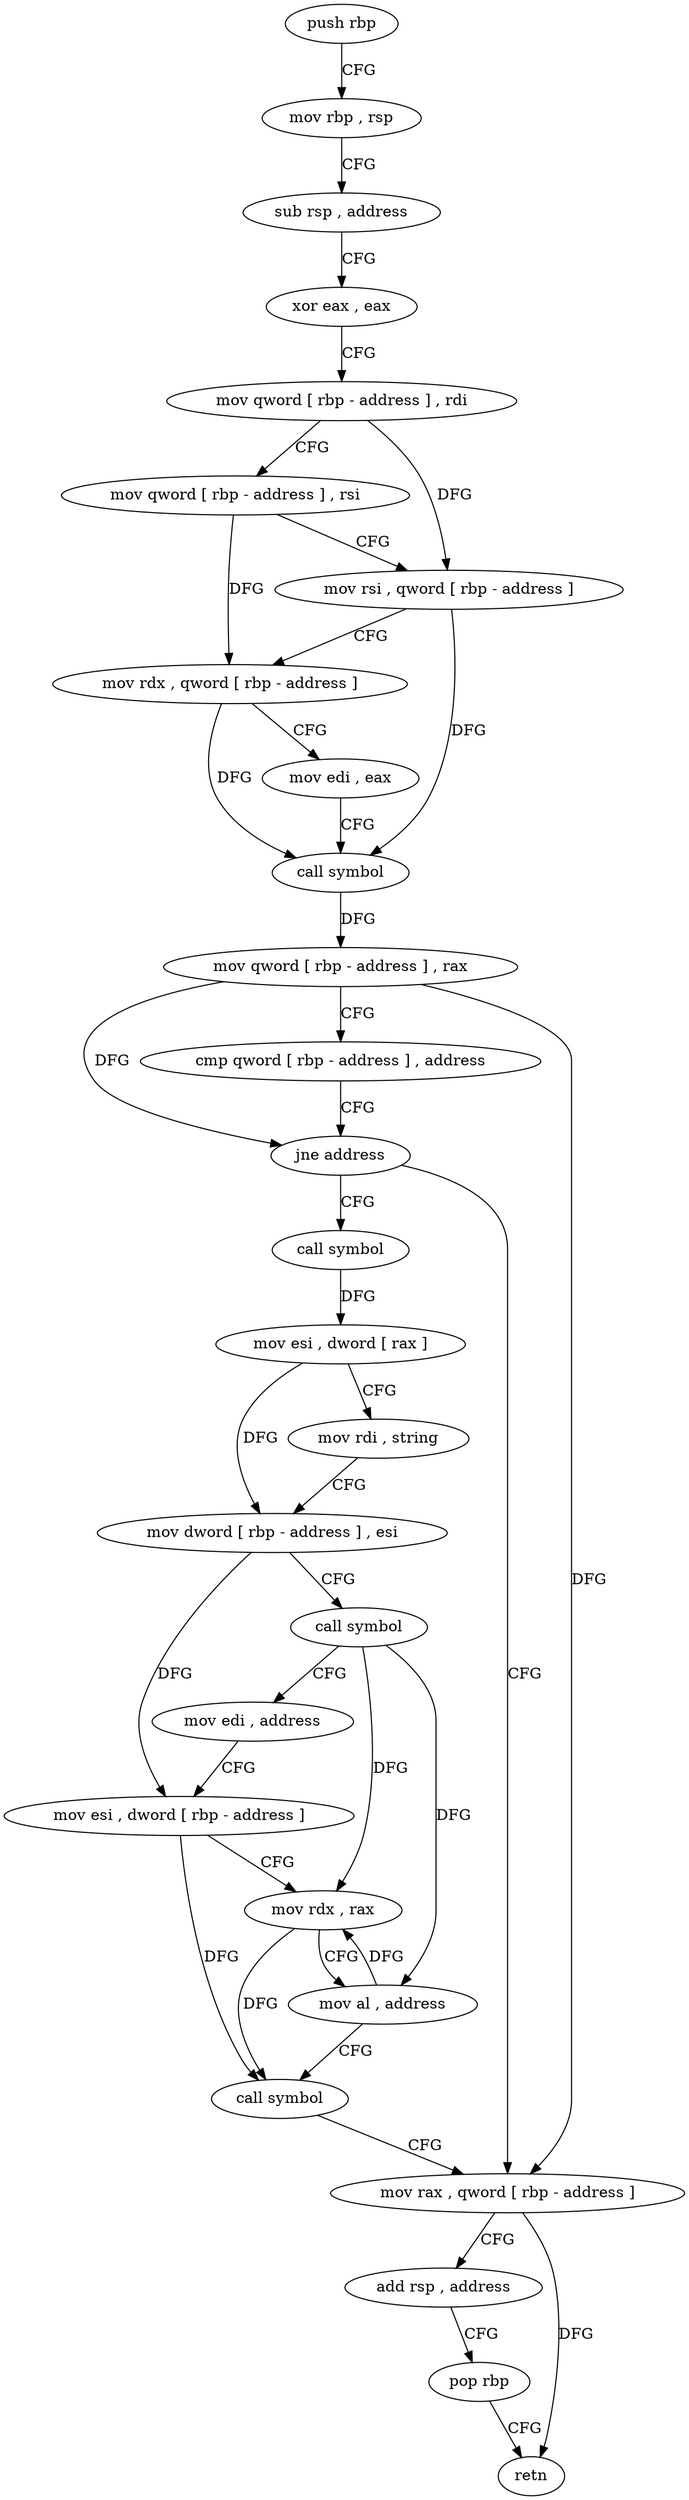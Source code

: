 digraph "func" {
"4205616" [label = "push rbp" ]
"4205617" [label = "mov rbp , rsp" ]
"4205620" [label = "sub rsp , address" ]
"4205624" [label = "xor eax , eax" ]
"4205626" [label = "mov qword [ rbp - address ] , rdi" ]
"4205630" [label = "mov qword [ rbp - address ] , rsi" ]
"4205634" [label = "mov rsi , qword [ rbp - address ]" ]
"4205638" [label = "mov rdx , qword [ rbp - address ]" ]
"4205642" [label = "mov edi , eax" ]
"4205644" [label = "call symbol" ]
"4205649" [label = "mov qword [ rbp - address ] , rax" ]
"4205653" [label = "cmp qword [ rbp - address ] , address" ]
"4205658" [label = "jne address" ]
"4205707" [label = "mov rax , qword [ rbp - address ]" ]
"4205664" [label = "call symbol" ]
"4205711" [label = "add rsp , address" ]
"4205715" [label = "pop rbp" ]
"4205716" [label = "retn" ]
"4205669" [label = "mov esi , dword [ rax ]" ]
"4205671" [label = "mov rdi , string" ]
"4205681" [label = "mov dword [ rbp - address ] , esi" ]
"4205684" [label = "call symbol" ]
"4205689" [label = "mov edi , address" ]
"4205694" [label = "mov esi , dword [ rbp - address ]" ]
"4205697" [label = "mov rdx , rax" ]
"4205700" [label = "mov al , address" ]
"4205702" [label = "call symbol" ]
"4205616" -> "4205617" [ label = "CFG" ]
"4205617" -> "4205620" [ label = "CFG" ]
"4205620" -> "4205624" [ label = "CFG" ]
"4205624" -> "4205626" [ label = "CFG" ]
"4205626" -> "4205630" [ label = "CFG" ]
"4205626" -> "4205634" [ label = "DFG" ]
"4205630" -> "4205634" [ label = "CFG" ]
"4205630" -> "4205638" [ label = "DFG" ]
"4205634" -> "4205638" [ label = "CFG" ]
"4205634" -> "4205644" [ label = "DFG" ]
"4205638" -> "4205642" [ label = "CFG" ]
"4205638" -> "4205644" [ label = "DFG" ]
"4205642" -> "4205644" [ label = "CFG" ]
"4205644" -> "4205649" [ label = "DFG" ]
"4205649" -> "4205653" [ label = "CFG" ]
"4205649" -> "4205658" [ label = "DFG" ]
"4205649" -> "4205707" [ label = "DFG" ]
"4205653" -> "4205658" [ label = "CFG" ]
"4205658" -> "4205707" [ label = "CFG" ]
"4205658" -> "4205664" [ label = "CFG" ]
"4205707" -> "4205711" [ label = "CFG" ]
"4205707" -> "4205716" [ label = "DFG" ]
"4205664" -> "4205669" [ label = "DFG" ]
"4205711" -> "4205715" [ label = "CFG" ]
"4205715" -> "4205716" [ label = "CFG" ]
"4205669" -> "4205671" [ label = "CFG" ]
"4205669" -> "4205681" [ label = "DFG" ]
"4205671" -> "4205681" [ label = "CFG" ]
"4205681" -> "4205684" [ label = "CFG" ]
"4205681" -> "4205694" [ label = "DFG" ]
"4205684" -> "4205689" [ label = "CFG" ]
"4205684" -> "4205697" [ label = "DFG" ]
"4205684" -> "4205700" [ label = "DFG" ]
"4205689" -> "4205694" [ label = "CFG" ]
"4205694" -> "4205697" [ label = "CFG" ]
"4205694" -> "4205702" [ label = "DFG" ]
"4205697" -> "4205700" [ label = "CFG" ]
"4205697" -> "4205702" [ label = "DFG" ]
"4205700" -> "4205702" [ label = "CFG" ]
"4205700" -> "4205697" [ label = "DFG" ]
"4205702" -> "4205707" [ label = "CFG" ]
}
